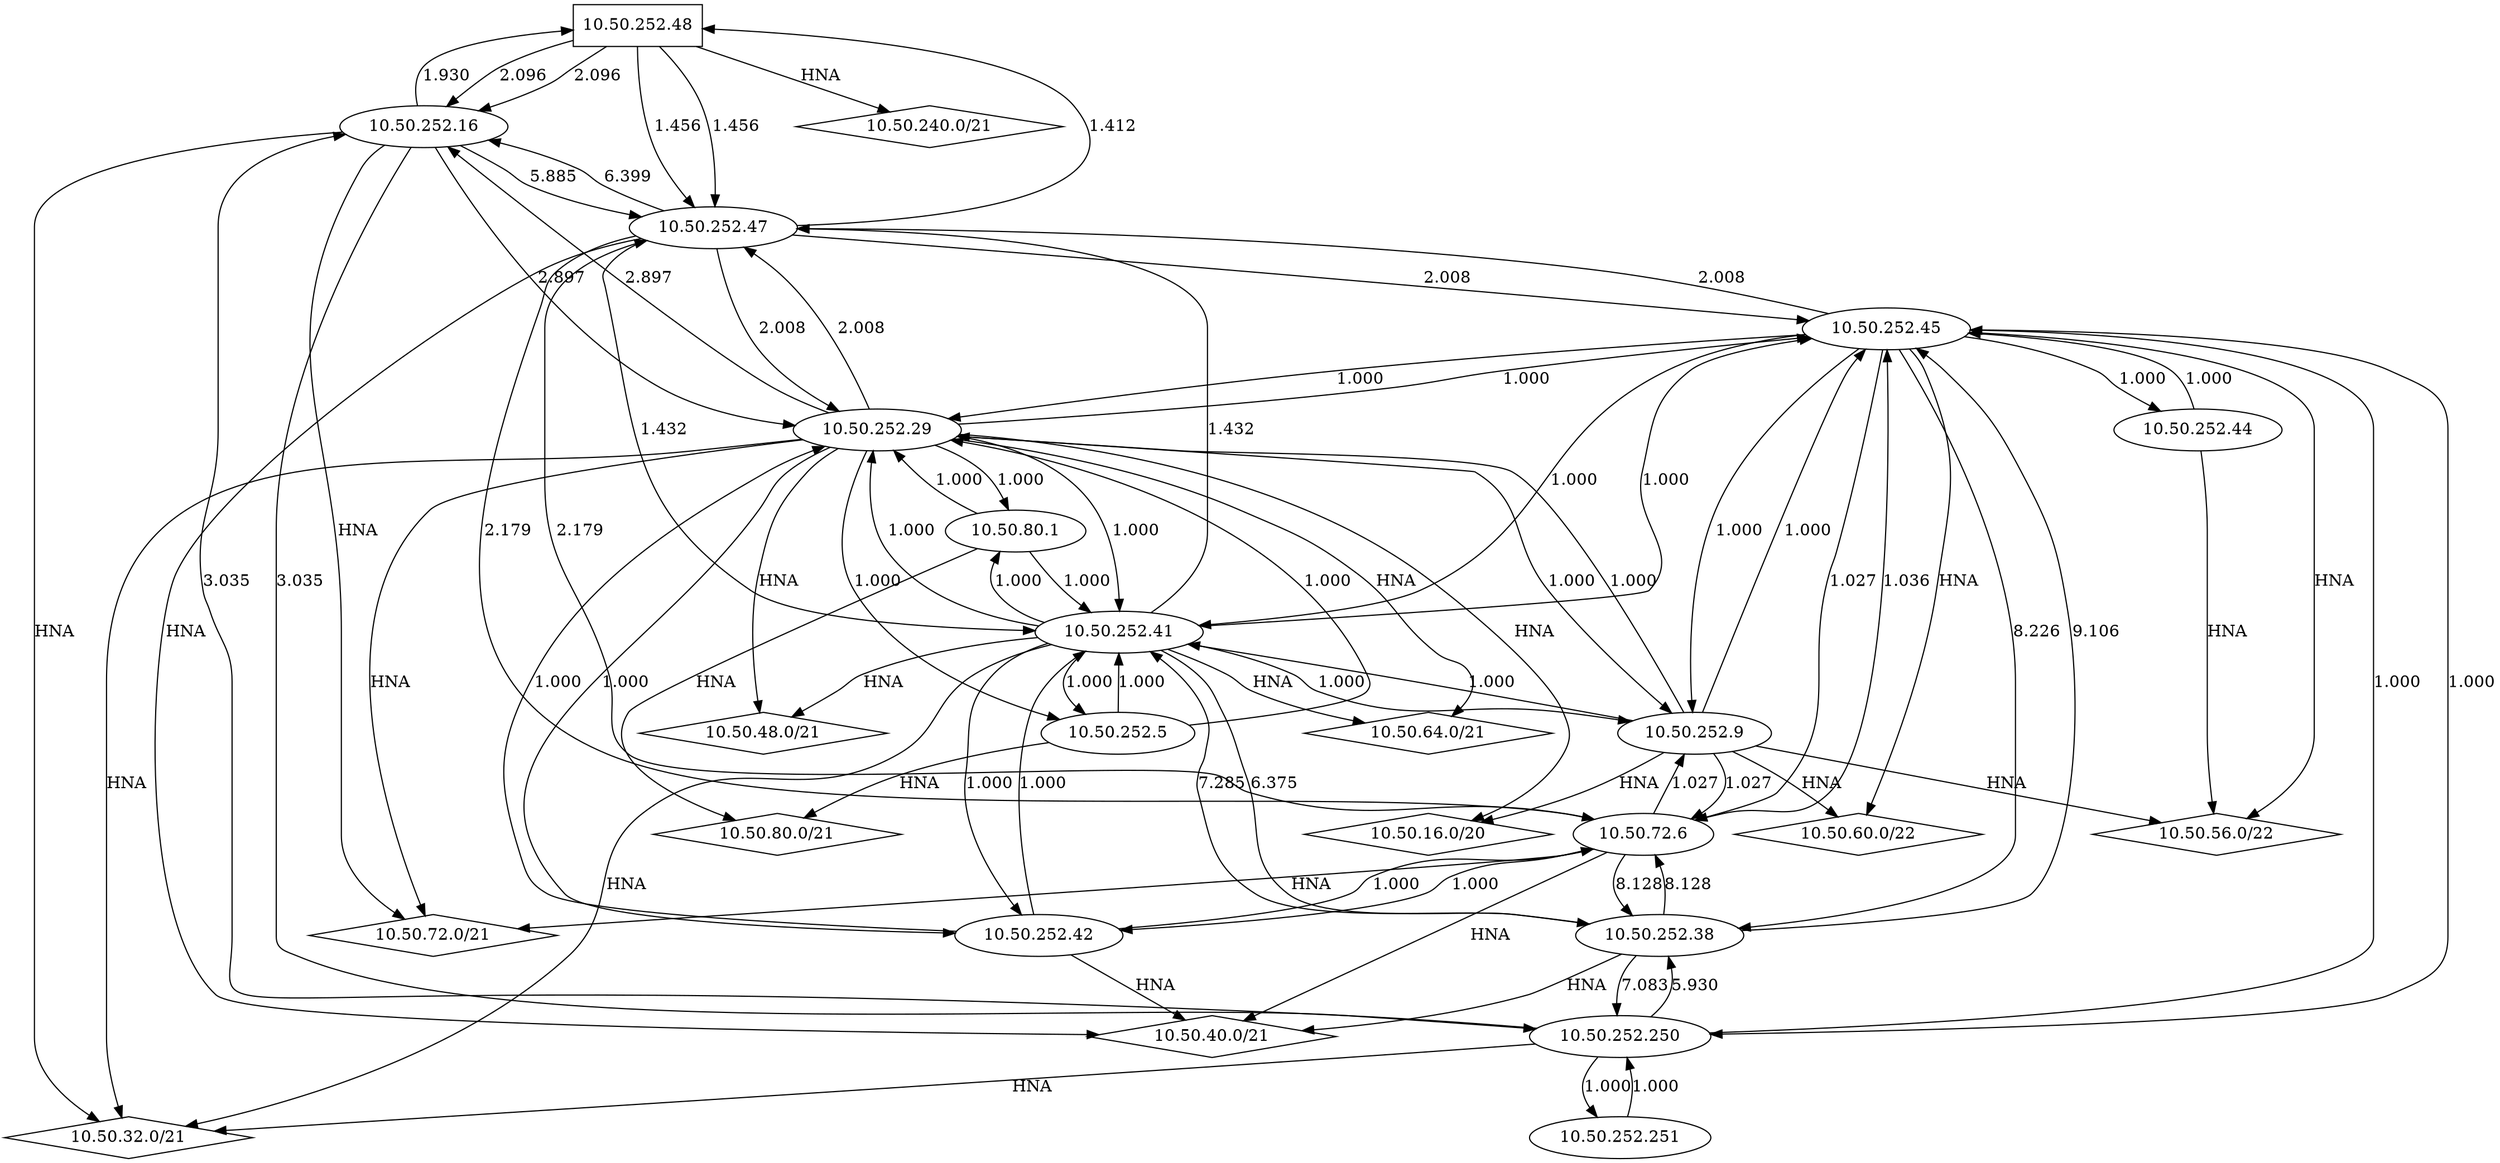 digraph topology {
"10.50.252.48" -> "10.50.252.16"[label="2.096", style=solid];
"10.50.252.48"[shape=box];
"10.50.252.48" -> "10.50.252.47"[label="1.456", style=solid];
"10.50.252.48"[shape=box];
"10.50.80.1" -> "10.50.252.29"[label="1.000"];
"10.50.80.1" -> "10.50.252.41"[label="1.000"];
"10.50.252.5" -> "10.50.252.29"[label="1.000"];
"10.50.252.5" -> "10.50.252.41"[label="1.000"];
"10.50.72.6" -> "10.50.252.9"[label="1.027"];
"10.50.72.6" -> "10.50.252.38"[label="8.128"];
"10.50.72.6" -> "10.50.252.42"[label="1.000"];
"10.50.72.6" -> "10.50.252.45"[label="1.036"];
"10.50.72.6" -> "10.50.252.47"[label="2.179"];
"10.50.252.9" -> "10.50.72.6"[label="1.027"];
"10.50.252.9" -> "10.50.252.29"[label="1.000"];
"10.50.252.9" -> "10.50.252.41"[label="1.000"];
"10.50.252.9" -> "10.50.252.45"[label="1.000"];
"10.50.252.16" -> "10.50.252.29"[label="2.897"];
"10.50.252.16" -> "10.50.252.47"[label="5.885"];
"10.50.252.16" -> "10.50.252.48"[label="1.930"];
"10.50.252.16" -> "10.50.252.250"[label="3.035"];
"10.50.252.29" -> "10.50.80.1"[label="1.000"];
"10.50.252.29" -> "10.50.252.5"[label="1.000"];
"10.50.252.29" -> "10.50.252.9"[label="1.000"];
"10.50.252.29" -> "10.50.252.16"[label="2.897"];
"10.50.252.29" -> "10.50.252.41"[label="1.000"];
"10.50.252.29" -> "10.50.252.42"[label="1.000"];
"10.50.252.29" -> "10.50.252.45"[label="1.000"];
"10.50.252.29" -> "10.50.252.47"[label="2.008"];
"10.50.252.38" -> "10.50.72.6"[label="8.128"];
"10.50.252.38" -> "10.50.252.41"[label="7.285"];
"10.50.252.38" -> "10.50.252.45"[label="9.106"];
"10.50.252.38" -> "10.50.252.250"[label="7.083"];
"10.50.252.41" -> "10.50.80.1"[label="1.000"];
"10.50.252.41" -> "10.50.252.5"[label="1.000"];
"10.50.252.41" -> "10.50.252.9"[label="1.000"];
"10.50.252.41" -> "10.50.252.29"[label="1.000"];
"10.50.252.41" -> "10.50.252.38"[label="6.375"];
"10.50.252.41" -> "10.50.252.42"[label="1.000"];
"10.50.252.41" -> "10.50.252.45"[label="1.000"];
"10.50.252.41" -> "10.50.252.47"[label="1.432"];
"10.50.252.42" -> "10.50.72.6"[label="1.000"];
"10.50.252.42" -> "10.50.252.29"[label="1.000"];
"10.50.252.42" -> "10.50.252.41"[label="1.000"];
"10.50.252.44" -> "10.50.252.45"[label="1.000"];
"10.50.252.45" -> "10.50.72.6"[label="1.027"];
"10.50.252.45" -> "10.50.252.9"[label="1.000"];
"10.50.252.45" -> "10.50.252.29"[label="1.000"];
"10.50.252.45" -> "10.50.252.38"[label="8.226"];
"10.50.252.45" -> "10.50.252.41"[label="1.000"];
"10.50.252.45" -> "10.50.252.44"[label="1.000"];
"10.50.252.45" -> "10.50.252.47"[label="2.008"];
"10.50.252.45" -> "10.50.252.250"[label="1.000"];
"10.50.252.47" -> "10.50.72.6"[label="2.179"];
"10.50.252.47" -> "10.50.252.16"[label="6.399"];
"10.50.252.47" -> "10.50.252.29"[label="2.008"];
"10.50.252.47" -> "10.50.252.41"[label="1.432"];
"10.50.252.47" -> "10.50.252.45"[label="2.008"];
"10.50.252.47" -> "10.50.252.48"[label="1.412"];
"10.50.252.48" -> "10.50.252.16"[label="2.096"];
"10.50.252.48" -> "10.50.252.47"[label="1.456"];
"10.50.252.250" -> "10.50.252.16"[label="3.035"];
"10.50.252.250" -> "10.50.252.38"[label="5.930"];
"10.50.252.250" -> "10.50.252.45"[label="1.000"];
"10.50.252.250" -> "10.50.252.251"[label="1.000"];
"10.50.252.251" -> "10.50.252.250"[label="1.000"];
"10.50.252.44" -> "10.50.56.0/22"[label="HNA"];
"10.50.56.0/22"[shape=diamond];
"10.50.252.42" -> "10.50.40.0/21"[label="HNA"];
"10.50.40.0/21"[shape=diamond];
"10.50.252.45" -> "10.50.56.0/22"[label="HNA"];
"10.50.56.0/22"[shape=diamond];
"10.50.252.45" -> "10.50.60.0/22"[label="HNA"];
"10.50.60.0/22"[shape=diamond];
"10.50.252.16" -> "10.50.32.0/21"[label="HNA"];
"10.50.32.0/21"[shape=diamond];
"10.50.252.16" -> "10.50.72.0/21"[label="HNA"];
"10.50.72.0/21"[shape=diamond];
"10.50.252.41" -> "10.50.32.0/21"[label="HNA"];
"10.50.32.0/21"[shape=diamond];
"10.50.252.41" -> "10.50.48.0/21"[label="HNA"];
"10.50.48.0/21"[shape=diamond];
"10.50.252.41" -> "10.50.64.0/21"[label="HNA"];
"10.50.64.0/21"[shape=diamond];
"10.50.252.47" -> "10.50.40.0/21"[label="HNA"];
"10.50.40.0/21"[shape=diamond];
"10.50.80.1" -> "10.50.80.0/21"[label="HNA"];
"10.50.80.0/21"[shape=diamond];
"10.50.252.250" -> "10.50.32.0/21"[label="HNA"];
"10.50.32.0/21"[shape=diamond];
"10.50.252.9" -> "10.50.16.0/20"[label="HNA"];
"10.50.16.0/20"[shape=diamond];
"10.50.252.9" -> "10.50.56.0/22"[label="HNA"];
"10.50.56.0/22"[shape=diamond];
"10.50.252.9" -> "10.50.60.0/22"[label="HNA"];
"10.50.60.0/22"[shape=diamond];
"10.50.252.38" -> "10.50.40.0/21"[label="HNA"];
"10.50.40.0/21"[shape=diamond];
"10.50.252.5" -> "10.50.80.0/21"[label="HNA"];
"10.50.80.0/21"[shape=diamond];
"10.50.252.29" -> "10.50.16.0/20"[label="HNA"];
"10.50.16.0/20"[shape=diamond];
"10.50.252.29" -> "10.50.32.0/21"[label="HNA"];
"10.50.32.0/21"[shape=diamond];
"10.50.252.29" -> "10.50.48.0/21"[label="HNA"];
"10.50.48.0/21"[shape=diamond];
"10.50.252.29" -> "10.50.64.0/21"[label="HNA"];
"10.50.64.0/21"[shape=diamond];
"10.50.252.29" -> "10.50.72.0/21"[label="HNA"];
"10.50.72.0/21"[shape=diamond];
"10.50.72.6" -> "10.50.72.0/21"[label="HNA"];
"10.50.72.0/21"[shape=diamond];
"10.50.72.6" -> "10.50.40.0/21"[label="HNA"];
"10.50.40.0/21"[shape=diamond];
"10.50.252.48" -> "10.50.240.0/21"[label="HNA"];
"10.50.240.0/21"[shape=diamond];
}